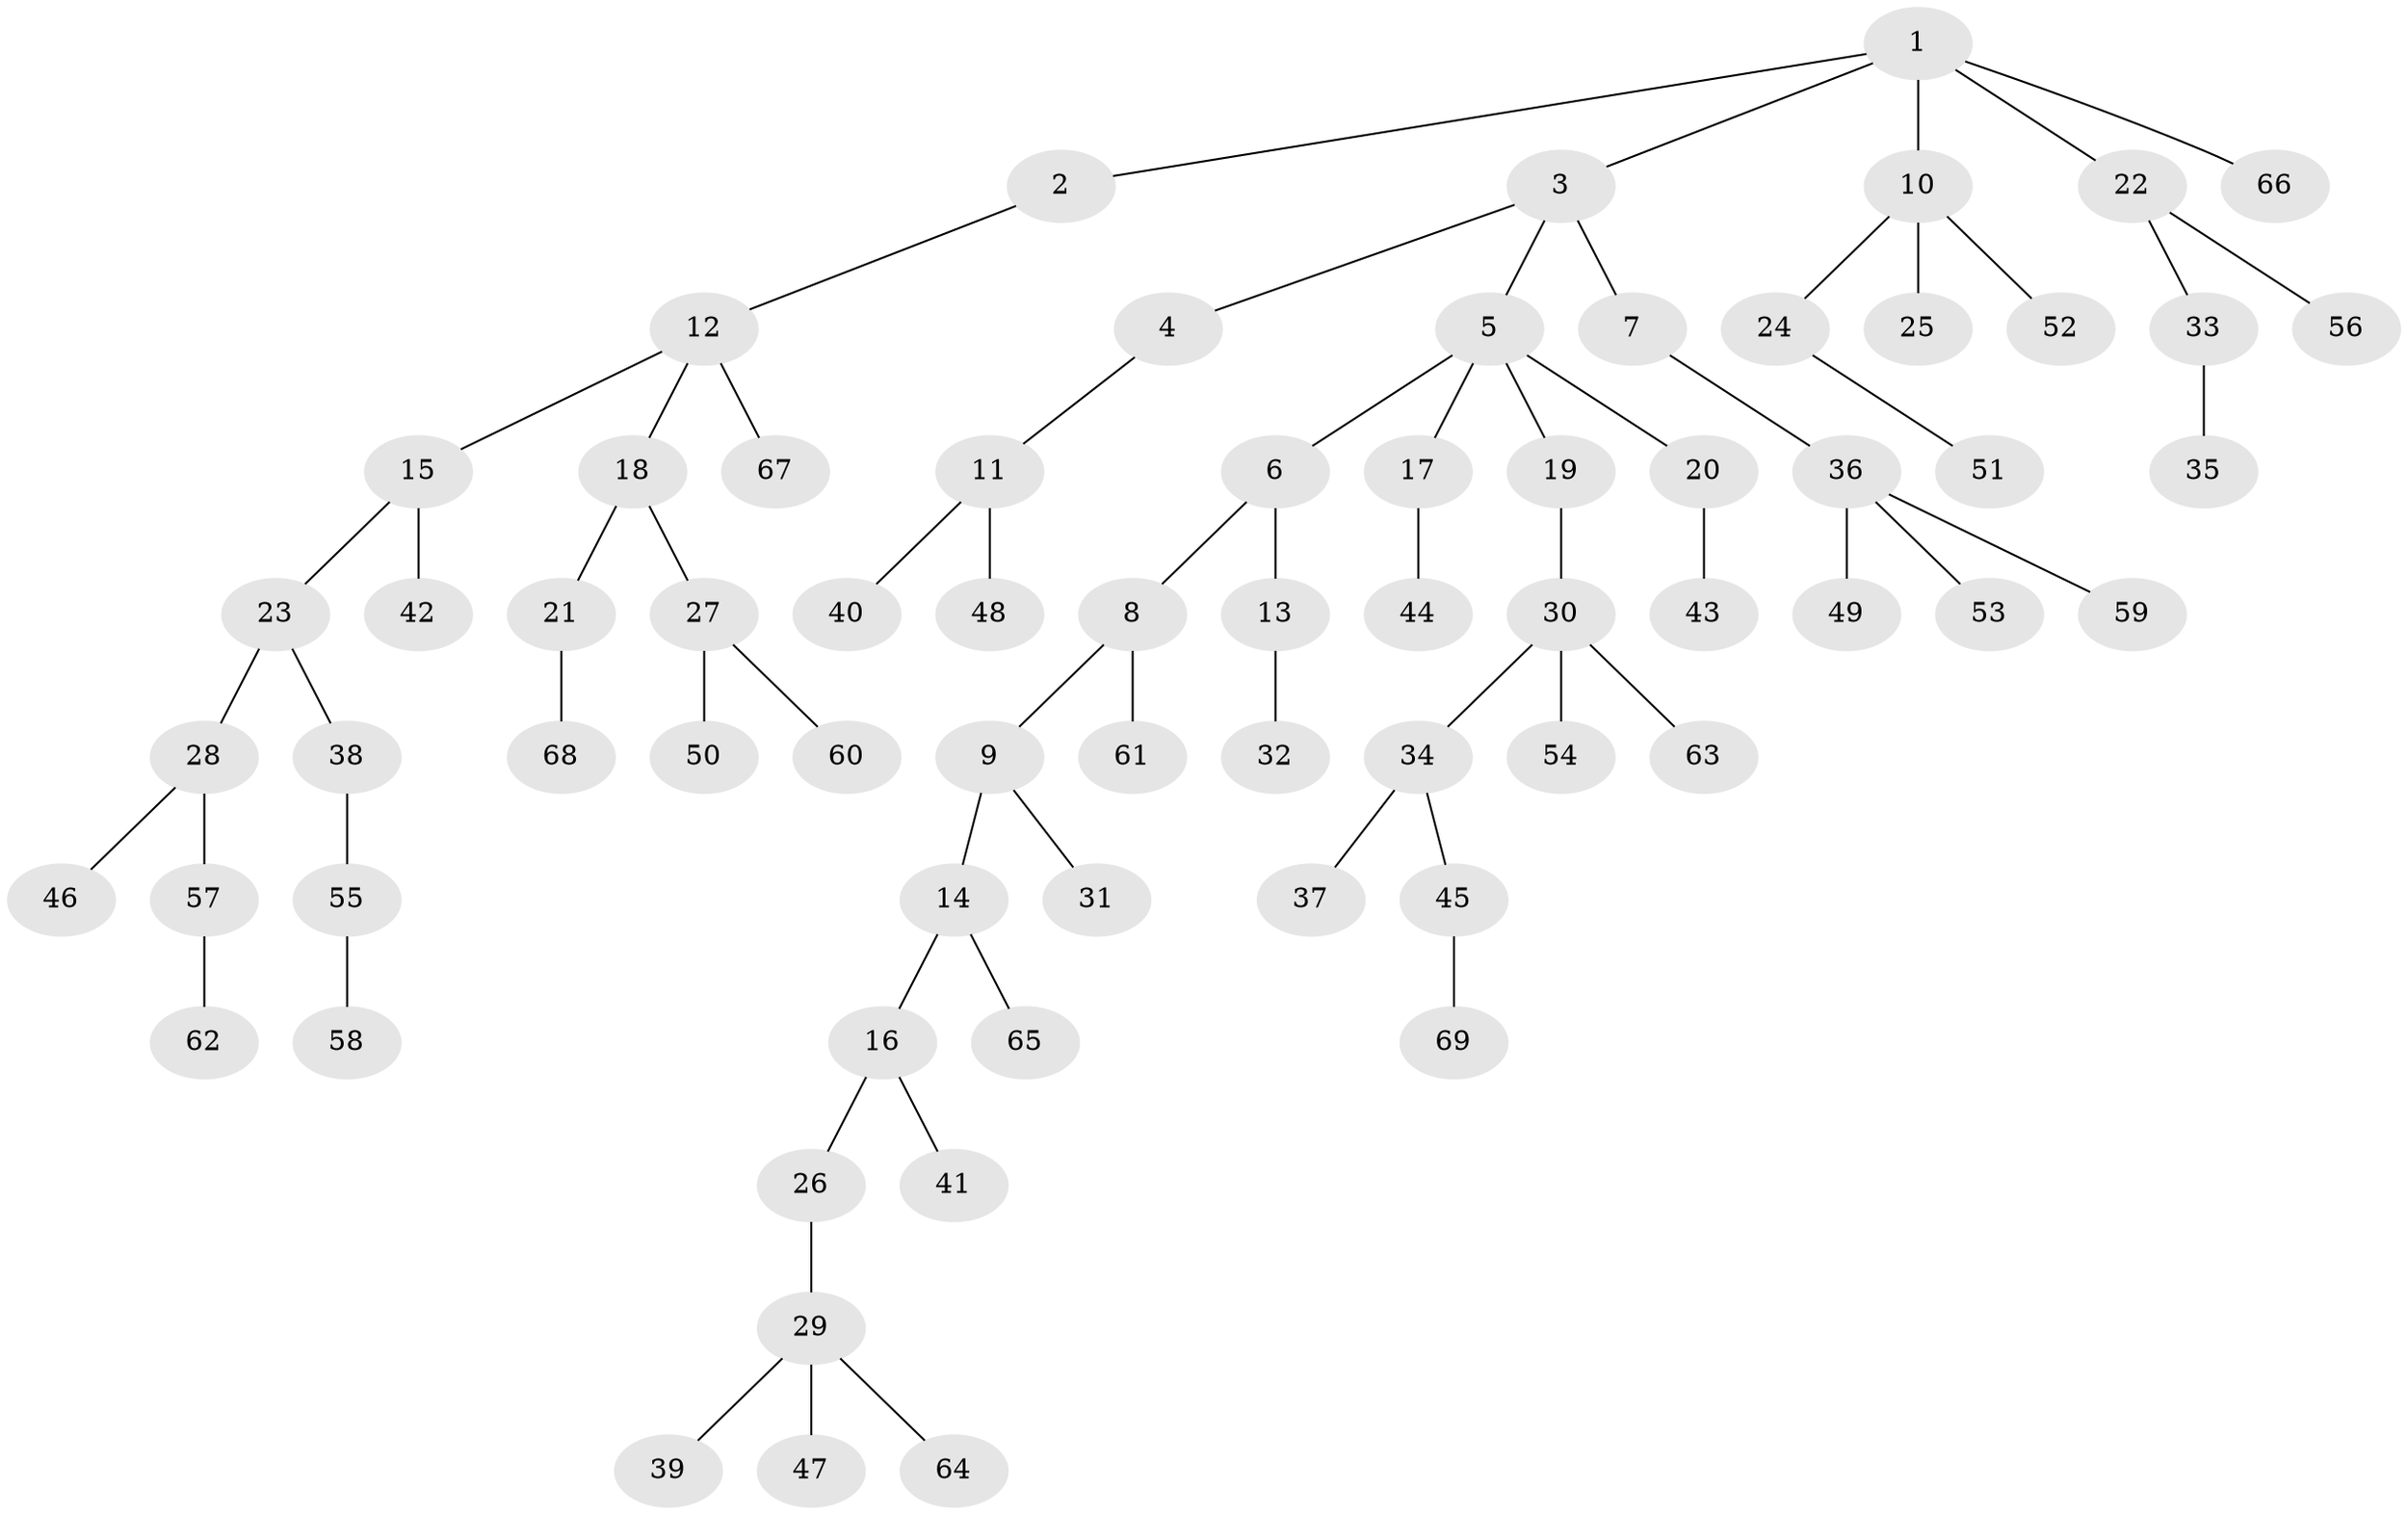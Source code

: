 // coarse degree distribution, {2: 0.25, 4: 0.125, 1: 0.5625, 3: 0.020833333333333332, 6: 0.020833333333333332, 10: 0.020833333333333332}
// Generated by graph-tools (version 1.1) at 2025/55/03/04/25 21:55:45]
// undirected, 69 vertices, 68 edges
graph export_dot {
graph [start="1"]
  node [color=gray90,style=filled];
  1;
  2;
  3;
  4;
  5;
  6;
  7;
  8;
  9;
  10;
  11;
  12;
  13;
  14;
  15;
  16;
  17;
  18;
  19;
  20;
  21;
  22;
  23;
  24;
  25;
  26;
  27;
  28;
  29;
  30;
  31;
  32;
  33;
  34;
  35;
  36;
  37;
  38;
  39;
  40;
  41;
  42;
  43;
  44;
  45;
  46;
  47;
  48;
  49;
  50;
  51;
  52;
  53;
  54;
  55;
  56;
  57;
  58;
  59;
  60;
  61;
  62;
  63;
  64;
  65;
  66;
  67;
  68;
  69;
  1 -- 2;
  1 -- 3;
  1 -- 10;
  1 -- 22;
  1 -- 66;
  2 -- 12;
  3 -- 4;
  3 -- 5;
  3 -- 7;
  4 -- 11;
  5 -- 6;
  5 -- 17;
  5 -- 19;
  5 -- 20;
  6 -- 8;
  6 -- 13;
  7 -- 36;
  8 -- 9;
  8 -- 61;
  9 -- 14;
  9 -- 31;
  10 -- 24;
  10 -- 25;
  10 -- 52;
  11 -- 40;
  11 -- 48;
  12 -- 15;
  12 -- 18;
  12 -- 67;
  13 -- 32;
  14 -- 16;
  14 -- 65;
  15 -- 23;
  15 -- 42;
  16 -- 26;
  16 -- 41;
  17 -- 44;
  18 -- 21;
  18 -- 27;
  19 -- 30;
  20 -- 43;
  21 -- 68;
  22 -- 33;
  22 -- 56;
  23 -- 28;
  23 -- 38;
  24 -- 51;
  26 -- 29;
  27 -- 50;
  27 -- 60;
  28 -- 46;
  28 -- 57;
  29 -- 39;
  29 -- 47;
  29 -- 64;
  30 -- 34;
  30 -- 54;
  30 -- 63;
  33 -- 35;
  34 -- 37;
  34 -- 45;
  36 -- 49;
  36 -- 53;
  36 -- 59;
  38 -- 55;
  45 -- 69;
  55 -- 58;
  57 -- 62;
}
